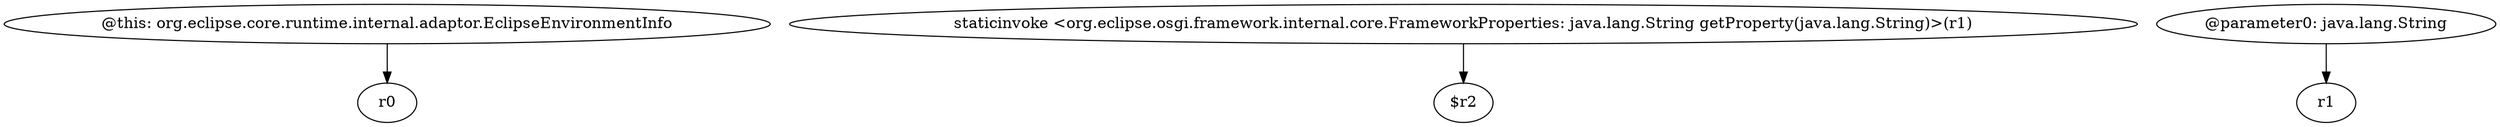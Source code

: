 digraph g {
0[label="@this: org.eclipse.core.runtime.internal.adaptor.EclipseEnvironmentInfo"]
1[label="r0"]
0->1[label=""]
2[label="staticinvoke <org.eclipse.osgi.framework.internal.core.FrameworkProperties: java.lang.String getProperty(java.lang.String)>(r1)"]
3[label="$r2"]
2->3[label=""]
4[label="@parameter0: java.lang.String"]
5[label="r1"]
4->5[label=""]
}
